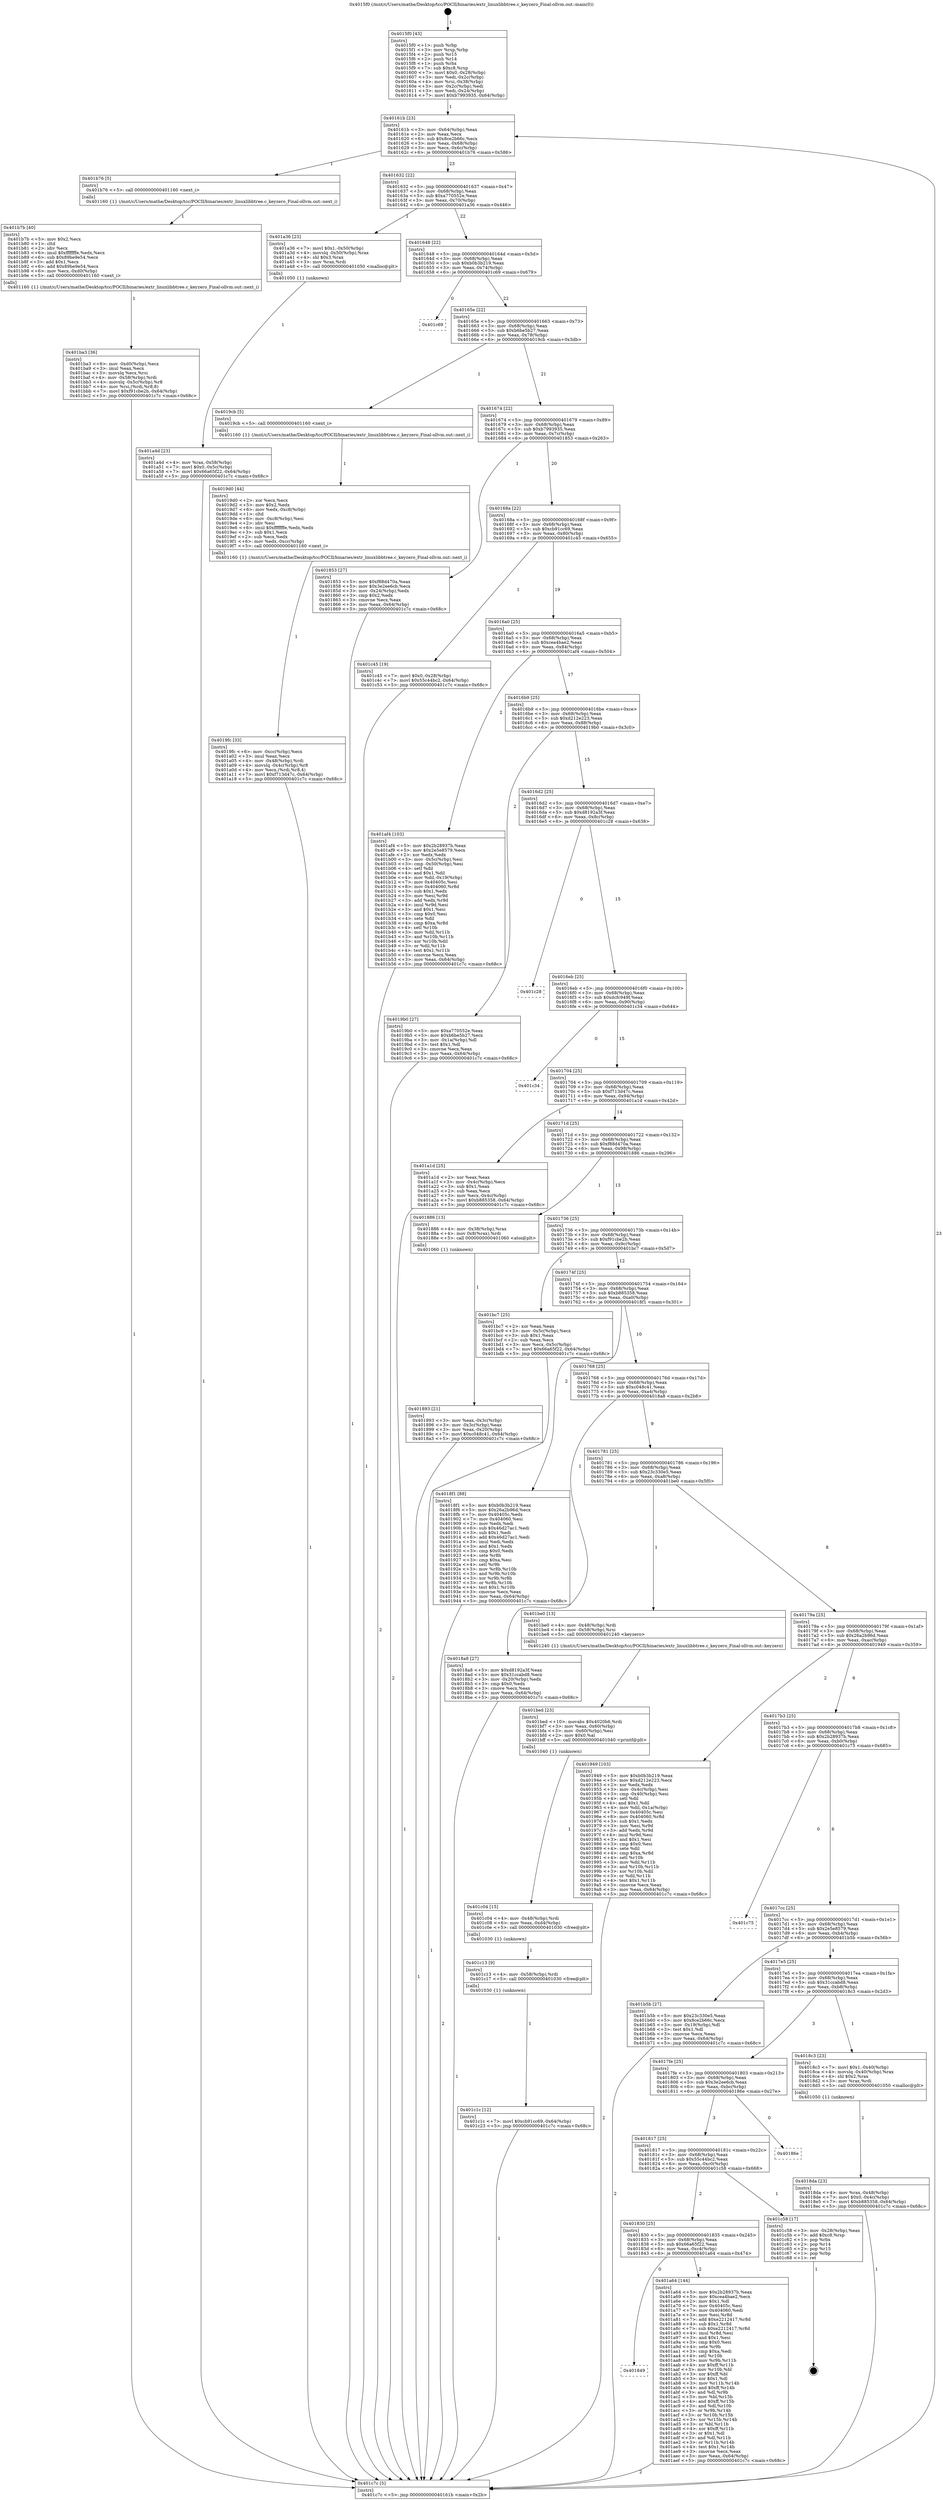 digraph "0x4015f0" {
  label = "0x4015f0 (/mnt/c/Users/mathe/Desktop/tcc/POCII/binaries/extr_linuxlibbtree.c_keyzero_Final-ollvm.out::main(0))"
  labelloc = "t"
  node[shape=record]

  Entry [label="",width=0.3,height=0.3,shape=circle,fillcolor=black,style=filled]
  "0x40161b" [label="{
     0x40161b [23]\l
     | [instrs]\l
     &nbsp;&nbsp;0x40161b \<+3\>: mov -0x64(%rbp),%eax\l
     &nbsp;&nbsp;0x40161e \<+2\>: mov %eax,%ecx\l
     &nbsp;&nbsp;0x401620 \<+6\>: sub $0x8ce2b66c,%ecx\l
     &nbsp;&nbsp;0x401626 \<+3\>: mov %eax,-0x68(%rbp)\l
     &nbsp;&nbsp;0x401629 \<+3\>: mov %ecx,-0x6c(%rbp)\l
     &nbsp;&nbsp;0x40162c \<+6\>: je 0000000000401b76 \<main+0x586\>\l
  }"]
  "0x401b76" [label="{
     0x401b76 [5]\l
     | [instrs]\l
     &nbsp;&nbsp;0x401b76 \<+5\>: call 0000000000401160 \<next_i\>\l
     | [calls]\l
     &nbsp;&nbsp;0x401160 \{1\} (/mnt/c/Users/mathe/Desktop/tcc/POCII/binaries/extr_linuxlibbtree.c_keyzero_Final-ollvm.out::next_i)\l
  }"]
  "0x401632" [label="{
     0x401632 [22]\l
     | [instrs]\l
     &nbsp;&nbsp;0x401632 \<+5\>: jmp 0000000000401637 \<main+0x47\>\l
     &nbsp;&nbsp;0x401637 \<+3\>: mov -0x68(%rbp),%eax\l
     &nbsp;&nbsp;0x40163a \<+5\>: sub $0xa770552e,%eax\l
     &nbsp;&nbsp;0x40163f \<+3\>: mov %eax,-0x70(%rbp)\l
     &nbsp;&nbsp;0x401642 \<+6\>: je 0000000000401a36 \<main+0x446\>\l
  }"]
  Exit [label="",width=0.3,height=0.3,shape=circle,fillcolor=black,style=filled,peripheries=2]
  "0x401a36" [label="{
     0x401a36 [23]\l
     | [instrs]\l
     &nbsp;&nbsp;0x401a36 \<+7\>: movl $0x1,-0x50(%rbp)\l
     &nbsp;&nbsp;0x401a3d \<+4\>: movslq -0x50(%rbp),%rax\l
     &nbsp;&nbsp;0x401a41 \<+4\>: shl $0x3,%rax\l
     &nbsp;&nbsp;0x401a45 \<+3\>: mov %rax,%rdi\l
     &nbsp;&nbsp;0x401a48 \<+5\>: call 0000000000401050 \<malloc@plt\>\l
     | [calls]\l
     &nbsp;&nbsp;0x401050 \{1\} (unknown)\l
  }"]
  "0x401648" [label="{
     0x401648 [22]\l
     | [instrs]\l
     &nbsp;&nbsp;0x401648 \<+5\>: jmp 000000000040164d \<main+0x5d\>\l
     &nbsp;&nbsp;0x40164d \<+3\>: mov -0x68(%rbp),%eax\l
     &nbsp;&nbsp;0x401650 \<+5\>: sub $0xb0b3b219,%eax\l
     &nbsp;&nbsp;0x401655 \<+3\>: mov %eax,-0x74(%rbp)\l
     &nbsp;&nbsp;0x401658 \<+6\>: je 0000000000401c69 \<main+0x679\>\l
  }"]
  "0x401c1c" [label="{
     0x401c1c [12]\l
     | [instrs]\l
     &nbsp;&nbsp;0x401c1c \<+7\>: movl $0xcb91cc69,-0x64(%rbp)\l
     &nbsp;&nbsp;0x401c23 \<+5\>: jmp 0000000000401c7c \<main+0x68c\>\l
  }"]
  "0x401c69" [label="{
     0x401c69\l
  }", style=dashed]
  "0x40165e" [label="{
     0x40165e [22]\l
     | [instrs]\l
     &nbsp;&nbsp;0x40165e \<+5\>: jmp 0000000000401663 \<main+0x73\>\l
     &nbsp;&nbsp;0x401663 \<+3\>: mov -0x68(%rbp),%eax\l
     &nbsp;&nbsp;0x401666 \<+5\>: sub $0xb6be5b27,%eax\l
     &nbsp;&nbsp;0x40166b \<+3\>: mov %eax,-0x78(%rbp)\l
     &nbsp;&nbsp;0x40166e \<+6\>: je 00000000004019cb \<main+0x3db\>\l
  }"]
  "0x401c13" [label="{
     0x401c13 [9]\l
     | [instrs]\l
     &nbsp;&nbsp;0x401c13 \<+4\>: mov -0x58(%rbp),%rdi\l
     &nbsp;&nbsp;0x401c17 \<+5\>: call 0000000000401030 \<free@plt\>\l
     | [calls]\l
     &nbsp;&nbsp;0x401030 \{1\} (unknown)\l
  }"]
  "0x4019cb" [label="{
     0x4019cb [5]\l
     | [instrs]\l
     &nbsp;&nbsp;0x4019cb \<+5\>: call 0000000000401160 \<next_i\>\l
     | [calls]\l
     &nbsp;&nbsp;0x401160 \{1\} (/mnt/c/Users/mathe/Desktop/tcc/POCII/binaries/extr_linuxlibbtree.c_keyzero_Final-ollvm.out::next_i)\l
  }"]
  "0x401674" [label="{
     0x401674 [22]\l
     | [instrs]\l
     &nbsp;&nbsp;0x401674 \<+5\>: jmp 0000000000401679 \<main+0x89\>\l
     &nbsp;&nbsp;0x401679 \<+3\>: mov -0x68(%rbp),%eax\l
     &nbsp;&nbsp;0x40167c \<+5\>: sub $0xb7993935,%eax\l
     &nbsp;&nbsp;0x401681 \<+3\>: mov %eax,-0x7c(%rbp)\l
     &nbsp;&nbsp;0x401684 \<+6\>: je 0000000000401853 \<main+0x263\>\l
  }"]
  "0x401c04" [label="{
     0x401c04 [15]\l
     | [instrs]\l
     &nbsp;&nbsp;0x401c04 \<+4\>: mov -0x48(%rbp),%rdi\l
     &nbsp;&nbsp;0x401c08 \<+6\>: mov %eax,-0xd4(%rbp)\l
     &nbsp;&nbsp;0x401c0e \<+5\>: call 0000000000401030 \<free@plt\>\l
     | [calls]\l
     &nbsp;&nbsp;0x401030 \{1\} (unknown)\l
  }"]
  "0x401853" [label="{
     0x401853 [27]\l
     | [instrs]\l
     &nbsp;&nbsp;0x401853 \<+5\>: mov $0xf88d470a,%eax\l
     &nbsp;&nbsp;0x401858 \<+5\>: mov $0x3e2ee6cb,%ecx\l
     &nbsp;&nbsp;0x40185d \<+3\>: mov -0x24(%rbp),%edx\l
     &nbsp;&nbsp;0x401860 \<+3\>: cmp $0x2,%edx\l
     &nbsp;&nbsp;0x401863 \<+3\>: cmovne %ecx,%eax\l
     &nbsp;&nbsp;0x401866 \<+3\>: mov %eax,-0x64(%rbp)\l
     &nbsp;&nbsp;0x401869 \<+5\>: jmp 0000000000401c7c \<main+0x68c\>\l
  }"]
  "0x40168a" [label="{
     0x40168a [22]\l
     | [instrs]\l
     &nbsp;&nbsp;0x40168a \<+5\>: jmp 000000000040168f \<main+0x9f\>\l
     &nbsp;&nbsp;0x40168f \<+3\>: mov -0x68(%rbp),%eax\l
     &nbsp;&nbsp;0x401692 \<+5\>: sub $0xcb91cc69,%eax\l
     &nbsp;&nbsp;0x401697 \<+3\>: mov %eax,-0x80(%rbp)\l
     &nbsp;&nbsp;0x40169a \<+6\>: je 0000000000401c45 \<main+0x655\>\l
  }"]
  "0x401c7c" [label="{
     0x401c7c [5]\l
     | [instrs]\l
     &nbsp;&nbsp;0x401c7c \<+5\>: jmp 000000000040161b \<main+0x2b\>\l
  }"]
  "0x4015f0" [label="{
     0x4015f0 [43]\l
     | [instrs]\l
     &nbsp;&nbsp;0x4015f0 \<+1\>: push %rbp\l
     &nbsp;&nbsp;0x4015f1 \<+3\>: mov %rsp,%rbp\l
     &nbsp;&nbsp;0x4015f4 \<+2\>: push %r15\l
     &nbsp;&nbsp;0x4015f6 \<+2\>: push %r14\l
     &nbsp;&nbsp;0x4015f8 \<+1\>: push %rbx\l
     &nbsp;&nbsp;0x4015f9 \<+7\>: sub $0xc8,%rsp\l
     &nbsp;&nbsp;0x401600 \<+7\>: movl $0x0,-0x28(%rbp)\l
     &nbsp;&nbsp;0x401607 \<+3\>: mov %edi,-0x2c(%rbp)\l
     &nbsp;&nbsp;0x40160a \<+4\>: mov %rsi,-0x38(%rbp)\l
     &nbsp;&nbsp;0x40160e \<+3\>: mov -0x2c(%rbp),%edi\l
     &nbsp;&nbsp;0x401611 \<+3\>: mov %edi,-0x24(%rbp)\l
     &nbsp;&nbsp;0x401614 \<+7\>: movl $0xb7993935,-0x64(%rbp)\l
  }"]
  "0x401bed" [label="{
     0x401bed [23]\l
     | [instrs]\l
     &nbsp;&nbsp;0x401bed \<+10\>: movabs $0x4020b6,%rdi\l
     &nbsp;&nbsp;0x401bf7 \<+3\>: mov %eax,-0x60(%rbp)\l
     &nbsp;&nbsp;0x401bfa \<+3\>: mov -0x60(%rbp),%esi\l
     &nbsp;&nbsp;0x401bfd \<+2\>: mov $0x0,%al\l
     &nbsp;&nbsp;0x401bff \<+5\>: call 0000000000401040 \<printf@plt\>\l
     | [calls]\l
     &nbsp;&nbsp;0x401040 \{1\} (unknown)\l
  }"]
  "0x401c45" [label="{
     0x401c45 [19]\l
     | [instrs]\l
     &nbsp;&nbsp;0x401c45 \<+7\>: movl $0x0,-0x28(%rbp)\l
     &nbsp;&nbsp;0x401c4c \<+7\>: movl $0x55c44bc2,-0x64(%rbp)\l
     &nbsp;&nbsp;0x401c53 \<+5\>: jmp 0000000000401c7c \<main+0x68c\>\l
  }"]
  "0x4016a0" [label="{
     0x4016a0 [25]\l
     | [instrs]\l
     &nbsp;&nbsp;0x4016a0 \<+5\>: jmp 00000000004016a5 \<main+0xb5\>\l
     &nbsp;&nbsp;0x4016a5 \<+3\>: mov -0x68(%rbp),%eax\l
     &nbsp;&nbsp;0x4016a8 \<+5\>: sub $0xcea4bae2,%eax\l
     &nbsp;&nbsp;0x4016ad \<+6\>: mov %eax,-0x84(%rbp)\l
     &nbsp;&nbsp;0x4016b3 \<+6\>: je 0000000000401af4 \<main+0x504\>\l
  }"]
  "0x401ba3" [label="{
     0x401ba3 [36]\l
     | [instrs]\l
     &nbsp;&nbsp;0x401ba3 \<+6\>: mov -0xd0(%rbp),%ecx\l
     &nbsp;&nbsp;0x401ba9 \<+3\>: imul %eax,%ecx\l
     &nbsp;&nbsp;0x401bac \<+3\>: movslq %ecx,%rsi\l
     &nbsp;&nbsp;0x401baf \<+4\>: mov -0x58(%rbp),%rdi\l
     &nbsp;&nbsp;0x401bb3 \<+4\>: movslq -0x5c(%rbp),%r8\l
     &nbsp;&nbsp;0x401bb7 \<+4\>: mov %rsi,(%rdi,%r8,8)\l
     &nbsp;&nbsp;0x401bbb \<+7\>: movl $0xf91cbe2b,-0x64(%rbp)\l
     &nbsp;&nbsp;0x401bc2 \<+5\>: jmp 0000000000401c7c \<main+0x68c\>\l
  }"]
  "0x401af4" [label="{
     0x401af4 [103]\l
     | [instrs]\l
     &nbsp;&nbsp;0x401af4 \<+5\>: mov $0x2b28937b,%eax\l
     &nbsp;&nbsp;0x401af9 \<+5\>: mov $0x2e5e8579,%ecx\l
     &nbsp;&nbsp;0x401afe \<+2\>: xor %edx,%edx\l
     &nbsp;&nbsp;0x401b00 \<+3\>: mov -0x5c(%rbp),%esi\l
     &nbsp;&nbsp;0x401b03 \<+3\>: cmp -0x50(%rbp),%esi\l
     &nbsp;&nbsp;0x401b06 \<+4\>: setl %dil\l
     &nbsp;&nbsp;0x401b0a \<+4\>: and $0x1,%dil\l
     &nbsp;&nbsp;0x401b0e \<+4\>: mov %dil,-0x19(%rbp)\l
     &nbsp;&nbsp;0x401b12 \<+7\>: mov 0x40405c,%esi\l
     &nbsp;&nbsp;0x401b19 \<+8\>: mov 0x404060,%r8d\l
     &nbsp;&nbsp;0x401b21 \<+3\>: sub $0x1,%edx\l
     &nbsp;&nbsp;0x401b24 \<+3\>: mov %esi,%r9d\l
     &nbsp;&nbsp;0x401b27 \<+3\>: add %edx,%r9d\l
     &nbsp;&nbsp;0x401b2a \<+4\>: imul %r9d,%esi\l
     &nbsp;&nbsp;0x401b2e \<+3\>: and $0x1,%esi\l
     &nbsp;&nbsp;0x401b31 \<+3\>: cmp $0x0,%esi\l
     &nbsp;&nbsp;0x401b34 \<+4\>: sete %dil\l
     &nbsp;&nbsp;0x401b38 \<+4\>: cmp $0xa,%r8d\l
     &nbsp;&nbsp;0x401b3c \<+4\>: setl %r10b\l
     &nbsp;&nbsp;0x401b40 \<+3\>: mov %dil,%r11b\l
     &nbsp;&nbsp;0x401b43 \<+3\>: and %r10b,%r11b\l
     &nbsp;&nbsp;0x401b46 \<+3\>: xor %r10b,%dil\l
     &nbsp;&nbsp;0x401b49 \<+3\>: or %dil,%r11b\l
     &nbsp;&nbsp;0x401b4c \<+4\>: test $0x1,%r11b\l
     &nbsp;&nbsp;0x401b50 \<+3\>: cmovne %ecx,%eax\l
     &nbsp;&nbsp;0x401b53 \<+3\>: mov %eax,-0x64(%rbp)\l
     &nbsp;&nbsp;0x401b56 \<+5\>: jmp 0000000000401c7c \<main+0x68c\>\l
  }"]
  "0x4016b9" [label="{
     0x4016b9 [25]\l
     | [instrs]\l
     &nbsp;&nbsp;0x4016b9 \<+5\>: jmp 00000000004016be \<main+0xce\>\l
     &nbsp;&nbsp;0x4016be \<+3\>: mov -0x68(%rbp),%eax\l
     &nbsp;&nbsp;0x4016c1 \<+5\>: sub $0xd212e223,%eax\l
     &nbsp;&nbsp;0x4016c6 \<+6\>: mov %eax,-0x88(%rbp)\l
     &nbsp;&nbsp;0x4016cc \<+6\>: je 00000000004019b0 \<main+0x3c0\>\l
  }"]
  "0x401b7b" [label="{
     0x401b7b [40]\l
     | [instrs]\l
     &nbsp;&nbsp;0x401b7b \<+5\>: mov $0x2,%ecx\l
     &nbsp;&nbsp;0x401b80 \<+1\>: cltd\l
     &nbsp;&nbsp;0x401b81 \<+2\>: idiv %ecx\l
     &nbsp;&nbsp;0x401b83 \<+6\>: imul $0xfffffffe,%edx,%ecx\l
     &nbsp;&nbsp;0x401b89 \<+6\>: sub $0x89be9e54,%ecx\l
     &nbsp;&nbsp;0x401b8f \<+3\>: add $0x1,%ecx\l
     &nbsp;&nbsp;0x401b92 \<+6\>: add $0x89be9e54,%ecx\l
     &nbsp;&nbsp;0x401b98 \<+6\>: mov %ecx,-0xd0(%rbp)\l
     &nbsp;&nbsp;0x401b9e \<+5\>: call 0000000000401160 \<next_i\>\l
     | [calls]\l
     &nbsp;&nbsp;0x401160 \{1\} (/mnt/c/Users/mathe/Desktop/tcc/POCII/binaries/extr_linuxlibbtree.c_keyzero_Final-ollvm.out::next_i)\l
  }"]
  "0x4019b0" [label="{
     0x4019b0 [27]\l
     | [instrs]\l
     &nbsp;&nbsp;0x4019b0 \<+5\>: mov $0xa770552e,%eax\l
     &nbsp;&nbsp;0x4019b5 \<+5\>: mov $0xb6be5b27,%ecx\l
     &nbsp;&nbsp;0x4019ba \<+3\>: mov -0x1a(%rbp),%dl\l
     &nbsp;&nbsp;0x4019bd \<+3\>: test $0x1,%dl\l
     &nbsp;&nbsp;0x4019c0 \<+3\>: cmovne %ecx,%eax\l
     &nbsp;&nbsp;0x4019c3 \<+3\>: mov %eax,-0x64(%rbp)\l
     &nbsp;&nbsp;0x4019c6 \<+5\>: jmp 0000000000401c7c \<main+0x68c\>\l
  }"]
  "0x4016d2" [label="{
     0x4016d2 [25]\l
     | [instrs]\l
     &nbsp;&nbsp;0x4016d2 \<+5\>: jmp 00000000004016d7 \<main+0xe7\>\l
     &nbsp;&nbsp;0x4016d7 \<+3\>: mov -0x68(%rbp),%eax\l
     &nbsp;&nbsp;0x4016da \<+5\>: sub $0xd8192a3f,%eax\l
     &nbsp;&nbsp;0x4016df \<+6\>: mov %eax,-0x8c(%rbp)\l
     &nbsp;&nbsp;0x4016e5 \<+6\>: je 0000000000401c28 \<main+0x638\>\l
  }"]
  "0x401849" [label="{
     0x401849\l
  }", style=dashed]
  "0x401c28" [label="{
     0x401c28\l
  }", style=dashed]
  "0x4016eb" [label="{
     0x4016eb [25]\l
     | [instrs]\l
     &nbsp;&nbsp;0x4016eb \<+5\>: jmp 00000000004016f0 \<main+0x100\>\l
     &nbsp;&nbsp;0x4016f0 \<+3\>: mov -0x68(%rbp),%eax\l
     &nbsp;&nbsp;0x4016f3 \<+5\>: sub $0xdcfc949f,%eax\l
     &nbsp;&nbsp;0x4016f8 \<+6\>: mov %eax,-0x90(%rbp)\l
     &nbsp;&nbsp;0x4016fe \<+6\>: je 0000000000401c34 \<main+0x644\>\l
  }"]
  "0x401a64" [label="{
     0x401a64 [144]\l
     | [instrs]\l
     &nbsp;&nbsp;0x401a64 \<+5\>: mov $0x2b28937b,%eax\l
     &nbsp;&nbsp;0x401a69 \<+5\>: mov $0xcea4bae2,%ecx\l
     &nbsp;&nbsp;0x401a6e \<+2\>: mov $0x1,%dl\l
     &nbsp;&nbsp;0x401a70 \<+7\>: mov 0x40405c,%esi\l
     &nbsp;&nbsp;0x401a77 \<+7\>: mov 0x404060,%edi\l
     &nbsp;&nbsp;0x401a7e \<+3\>: mov %esi,%r8d\l
     &nbsp;&nbsp;0x401a81 \<+7\>: add $0xe2212417,%r8d\l
     &nbsp;&nbsp;0x401a88 \<+4\>: sub $0x1,%r8d\l
     &nbsp;&nbsp;0x401a8c \<+7\>: sub $0xe2212417,%r8d\l
     &nbsp;&nbsp;0x401a93 \<+4\>: imul %r8d,%esi\l
     &nbsp;&nbsp;0x401a97 \<+3\>: and $0x1,%esi\l
     &nbsp;&nbsp;0x401a9a \<+3\>: cmp $0x0,%esi\l
     &nbsp;&nbsp;0x401a9d \<+4\>: sete %r9b\l
     &nbsp;&nbsp;0x401aa1 \<+3\>: cmp $0xa,%edi\l
     &nbsp;&nbsp;0x401aa4 \<+4\>: setl %r10b\l
     &nbsp;&nbsp;0x401aa8 \<+3\>: mov %r9b,%r11b\l
     &nbsp;&nbsp;0x401aab \<+4\>: xor $0xff,%r11b\l
     &nbsp;&nbsp;0x401aaf \<+3\>: mov %r10b,%bl\l
     &nbsp;&nbsp;0x401ab2 \<+3\>: xor $0xff,%bl\l
     &nbsp;&nbsp;0x401ab5 \<+3\>: xor $0x1,%dl\l
     &nbsp;&nbsp;0x401ab8 \<+3\>: mov %r11b,%r14b\l
     &nbsp;&nbsp;0x401abb \<+4\>: and $0xff,%r14b\l
     &nbsp;&nbsp;0x401abf \<+3\>: and %dl,%r9b\l
     &nbsp;&nbsp;0x401ac2 \<+3\>: mov %bl,%r15b\l
     &nbsp;&nbsp;0x401ac5 \<+4\>: and $0xff,%r15b\l
     &nbsp;&nbsp;0x401ac9 \<+3\>: and %dl,%r10b\l
     &nbsp;&nbsp;0x401acc \<+3\>: or %r9b,%r14b\l
     &nbsp;&nbsp;0x401acf \<+3\>: or %r10b,%r15b\l
     &nbsp;&nbsp;0x401ad2 \<+3\>: xor %r15b,%r14b\l
     &nbsp;&nbsp;0x401ad5 \<+3\>: or %bl,%r11b\l
     &nbsp;&nbsp;0x401ad8 \<+4\>: xor $0xff,%r11b\l
     &nbsp;&nbsp;0x401adc \<+3\>: or $0x1,%dl\l
     &nbsp;&nbsp;0x401adf \<+3\>: and %dl,%r11b\l
     &nbsp;&nbsp;0x401ae2 \<+3\>: or %r11b,%r14b\l
     &nbsp;&nbsp;0x401ae5 \<+4\>: test $0x1,%r14b\l
     &nbsp;&nbsp;0x401ae9 \<+3\>: cmovne %ecx,%eax\l
     &nbsp;&nbsp;0x401aec \<+3\>: mov %eax,-0x64(%rbp)\l
     &nbsp;&nbsp;0x401aef \<+5\>: jmp 0000000000401c7c \<main+0x68c\>\l
  }"]
  "0x401c34" [label="{
     0x401c34\l
  }", style=dashed]
  "0x401704" [label="{
     0x401704 [25]\l
     | [instrs]\l
     &nbsp;&nbsp;0x401704 \<+5\>: jmp 0000000000401709 \<main+0x119\>\l
     &nbsp;&nbsp;0x401709 \<+3\>: mov -0x68(%rbp),%eax\l
     &nbsp;&nbsp;0x40170c \<+5\>: sub $0xf713d47c,%eax\l
     &nbsp;&nbsp;0x401711 \<+6\>: mov %eax,-0x94(%rbp)\l
     &nbsp;&nbsp;0x401717 \<+6\>: je 0000000000401a1d \<main+0x42d\>\l
  }"]
  "0x401830" [label="{
     0x401830 [25]\l
     | [instrs]\l
     &nbsp;&nbsp;0x401830 \<+5\>: jmp 0000000000401835 \<main+0x245\>\l
     &nbsp;&nbsp;0x401835 \<+3\>: mov -0x68(%rbp),%eax\l
     &nbsp;&nbsp;0x401838 \<+5\>: sub $0x66a65f22,%eax\l
     &nbsp;&nbsp;0x40183d \<+6\>: mov %eax,-0xc4(%rbp)\l
     &nbsp;&nbsp;0x401843 \<+6\>: je 0000000000401a64 \<main+0x474\>\l
  }"]
  "0x401a1d" [label="{
     0x401a1d [25]\l
     | [instrs]\l
     &nbsp;&nbsp;0x401a1d \<+2\>: xor %eax,%eax\l
     &nbsp;&nbsp;0x401a1f \<+3\>: mov -0x4c(%rbp),%ecx\l
     &nbsp;&nbsp;0x401a22 \<+3\>: sub $0x1,%eax\l
     &nbsp;&nbsp;0x401a25 \<+2\>: sub %eax,%ecx\l
     &nbsp;&nbsp;0x401a27 \<+3\>: mov %ecx,-0x4c(%rbp)\l
     &nbsp;&nbsp;0x401a2a \<+7\>: movl $0xb885358,-0x64(%rbp)\l
     &nbsp;&nbsp;0x401a31 \<+5\>: jmp 0000000000401c7c \<main+0x68c\>\l
  }"]
  "0x40171d" [label="{
     0x40171d [25]\l
     | [instrs]\l
     &nbsp;&nbsp;0x40171d \<+5\>: jmp 0000000000401722 \<main+0x132\>\l
     &nbsp;&nbsp;0x401722 \<+3\>: mov -0x68(%rbp),%eax\l
     &nbsp;&nbsp;0x401725 \<+5\>: sub $0xf88d470a,%eax\l
     &nbsp;&nbsp;0x40172a \<+6\>: mov %eax,-0x98(%rbp)\l
     &nbsp;&nbsp;0x401730 \<+6\>: je 0000000000401886 \<main+0x296\>\l
  }"]
  "0x401c58" [label="{
     0x401c58 [17]\l
     | [instrs]\l
     &nbsp;&nbsp;0x401c58 \<+3\>: mov -0x28(%rbp),%eax\l
     &nbsp;&nbsp;0x401c5b \<+7\>: add $0xc8,%rsp\l
     &nbsp;&nbsp;0x401c62 \<+1\>: pop %rbx\l
     &nbsp;&nbsp;0x401c63 \<+2\>: pop %r14\l
     &nbsp;&nbsp;0x401c65 \<+2\>: pop %r15\l
     &nbsp;&nbsp;0x401c67 \<+1\>: pop %rbp\l
     &nbsp;&nbsp;0x401c68 \<+1\>: ret\l
  }"]
  "0x401886" [label="{
     0x401886 [13]\l
     | [instrs]\l
     &nbsp;&nbsp;0x401886 \<+4\>: mov -0x38(%rbp),%rax\l
     &nbsp;&nbsp;0x40188a \<+4\>: mov 0x8(%rax),%rdi\l
     &nbsp;&nbsp;0x40188e \<+5\>: call 0000000000401060 \<atoi@plt\>\l
     | [calls]\l
     &nbsp;&nbsp;0x401060 \{1\} (unknown)\l
  }"]
  "0x401736" [label="{
     0x401736 [25]\l
     | [instrs]\l
     &nbsp;&nbsp;0x401736 \<+5\>: jmp 000000000040173b \<main+0x14b\>\l
     &nbsp;&nbsp;0x40173b \<+3\>: mov -0x68(%rbp),%eax\l
     &nbsp;&nbsp;0x40173e \<+5\>: sub $0xf91cbe2b,%eax\l
     &nbsp;&nbsp;0x401743 \<+6\>: mov %eax,-0x9c(%rbp)\l
     &nbsp;&nbsp;0x401749 \<+6\>: je 0000000000401bc7 \<main+0x5d7\>\l
  }"]
  "0x401893" [label="{
     0x401893 [21]\l
     | [instrs]\l
     &nbsp;&nbsp;0x401893 \<+3\>: mov %eax,-0x3c(%rbp)\l
     &nbsp;&nbsp;0x401896 \<+3\>: mov -0x3c(%rbp),%eax\l
     &nbsp;&nbsp;0x401899 \<+3\>: mov %eax,-0x20(%rbp)\l
     &nbsp;&nbsp;0x40189c \<+7\>: movl $0xc048c41,-0x64(%rbp)\l
     &nbsp;&nbsp;0x4018a3 \<+5\>: jmp 0000000000401c7c \<main+0x68c\>\l
  }"]
  "0x401817" [label="{
     0x401817 [25]\l
     | [instrs]\l
     &nbsp;&nbsp;0x401817 \<+5\>: jmp 000000000040181c \<main+0x22c\>\l
     &nbsp;&nbsp;0x40181c \<+3\>: mov -0x68(%rbp),%eax\l
     &nbsp;&nbsp;0x40181f \<+5\>: sub $0x55c44bc2,%eax\l
     &nbsp;&nbsp;0x401824 \<+6\>: mov %eax,-0xc0(%rbp)\l
     &nbsp;&nbsp;0x40182a \<+6\>: je 0000000000401c58 \<main+0x668\>\l
  }"]
  "0x401bc7" [label="{
     0x401bc7 [25]\l
     | [instrs]\l
     &nbsp;&nbsp;0x401bc7 \<+2\>: xor %eax,%eax\l
     &nbsp;&nbsp;0x401bc9 \<+3\>: mov -0x5c(%rbp),%ecx\l
     &nbsp;&nbsp;0x401bcc \<+3\>: sub $0x1,%eax\l
     &nbsp;&nbsp;0x401bcf \<+2\>: sub %eax,%ecx\l
     &nbsp;&nbsp;0x401bd1 \<+3\>: mov %ecx,-0x5c(%rbp)\l
     &nbsp;&nbsp;0x401bd4 \<+7\>: movl $0x66a65f22,-0x64(%rbp)\l
     &nbsp;&nbsp;0x401bdb \<+5\>: jmp 0000000000401c7c \<main+0x68c\>\l
  }"]
  "0x40174f" [label="{
     0x40174f [25]\l
     | [instrs]\l
     &nbsp;&nbsp;0x40174f \<+5\>: jmp 0000000000401754 \<main+0x164\>\l
     &nbsp;&nbsp;0x401754 \<+3\>: mov -0x68(%rbp),%eax\l
     &nbsp;&nbsp;0x401757 \<+5\>: sub $0xb885358,%eax\l
     &nbsp;&nbsp;0x40175c \<+6\>: mov %eax,-0xa0(%rbp)\l
     &nbsp;&nbsp;0x401762 \<+6\>: je 00000000004018f1 \<main+0x301\>\l
  }"]
  "0x40186e" [label="{
     0x40186e\l
  }", style=dashed]
  "0x4018f1" [label="{
     0x4018f1 [88]\l
     | [instrs]\l
     &nbsp;&nbsp;0x4018f1 \<+5\>: mov $0xb0b3b219,%eax\l
     &nbsp;&nbsp;0x4018f6 \<+5\>: mov $0x26a2b96d,%ecx\l
     &nbsp;&nbsp;0x4018fb \<+7\>: mov 0x40405c,%edx\l
     &nbsp;&nbsp;0x401902 \<+7\>: mov 0x404060,%esi\l
     &nbsp;&nbsp;0x401909 \<+2\>: mov %edx,%edi\l
     &nbsp;&nbsp;0x40190b \<+6\>: sub $0x46d27ac1,%edi\l
     &nbsp;&nbsp;0x401911 \<+3\>: sub $0x1,%edi\l
     &nbsp;&nbsp;0x401914 \<+6\>: add $0x46d27ac1,%edi\l
     &nbsp;&nbsp;0x40191a \<+3\>: imul %edi,%edx\l
     &nbsp;&nbsp;0x40191d \<+3\>: and $0x1,%edx\l
     &nbsp;&nbsp;0x401920 \<+3\>: cmp $0x0,%edx\l
     &nbsp;&nbsp;0x401923 \<+4\>: sete %r8b\l
     &nbsp;&nbsp;0x401927 \<+3\>: cmp $0xa,%esi\l
     &nbsp;&nbsp;0x40192a \<+4\>: setl %r9b\l
     &nbsp;&nbsp;0x40192e \<+3\>: mov %r8b,%r10b\l
     &nbsp;&nbsp;0x401931 \<+3\>: and %r9b,%r10b\l
     &nbsp;&nbsp;0x401934 \<+3\>: xor %r9b,%r8b\l
     &nbsp;&nbsp;0x401937 \<+3\>: or %r8b,%r10b\l
     &nbsp;&nbsp;0x40193a \<+4\>: test $0x1,%r10b\l
     &nbsp;&nbsp;0x40193e \<+3\>: cmovne %ecx,%eax\l
     &nbsp;&nbsp;0x401941 \<+3\>: mov %eax,-0x64(%rbp)\l
     &nbsp;&nbsp;0x401944 \<+5\>: jmp 0000000000401c7c \<main+0x68c\>\l
  }"]
  "0x401768" [label="{
     0x401768 [25]\l
     | [instrs]\l
     &nbsp;&nbsp;0x401768 \<+5\>: jmp 000000000040176d \<main+0x17d\>\l
     &nbsp;&nbsp;0x40176d \<+3\>: mov -0x68(%rbp),%eax\l
     &nbsp;&nbsp;0x401770 \<+5\>: sub $0xc048c41,%eax\l
     &nbsp;&nbsp;0x401775 \<+6\>: mov %eax,-0xa4(%rbp)\l
     &nbsp;&nbsp;0x40177b \<+6\>: je 00000000004018a8 \<main+0x2b8\>\l
  }"]
  "0x401a4d" [label="{
     0x401a4d [23]\l
     | [instrs]\l
     &nbsp;&nbsp;0x401a4d \<+4\>: mov %rax,-0x58(%rbp)\l
     &nbsp;&nbsp;0x401a51 \<+7\>: movl $0x0,-0x5c(%rbp)\l
     &nbsp;&nbsp;0x401a58 \<+7\>: movl $0x66a65f22,-0x64(%rbp)\l
     &nbsp;&nbsp;0x401a5f \<+5\>: jmp 0000000000401c7c \<main+0x68c\>\l
  }"]
  "0x4018a8" [label="{
     0x4018a8 [27]\l
     | [instrs]\l
     &nbsp;&nbsp;0x4018a8 \<+5\>: mov $0xd8192a3f,%eax\l
     &nbsp;&nbsp;0x4018ad \<+5\>: mov $0x31ccabd8,%ecx\l
     &nbsp;&nbsp;0x4018b2 \<+3\>: mov -0x20(%rbp),%edx\l
     &nbsp;&nbsp;0x4018b5 \<+3\>: cmp $0x0,%edx\l
     &nbsp;&nbsp;0x4018b8 \<+3\>: cmove %ecx,%eax\l
     &nbsp;&nbsp;0x4018bb \<+3\>: mov %eax,-0x64(%rbp)\l
     &nbsp;&nbsp;0x4018be \<+5\>: jmp 0000000000401c7c \<main+0x68c\>\l
  }"]
  "0x401781" [label="{
     0x401781 [25]\l
     | [instrs]\l
     &nbsp;&nbsp;0x401781 \<+5\>: jmp 0000000000401786 \<main+0x196\>\l
     &nbsp;&nbsp;0x401786 \<+3\>: mov -0x68(%rbp),%eax\l
     &nbsp;&nbsp;0x401789 \<+5\>: sub $0x23c330e5,%eax\l
     &nbsp;&nbsp;0x40178e \<+6\>: mov %eax,-0xa8(%rbp)\l
     &nbsp;&nbsp;0x401794 \<+6\>: je 0000000000401be0 \<main+0x5f0\>\l
  }"]
  "0x4019fc" [label="{
     0x4019fc [33]\l
     | [instrs]\l
     &nbsp;&nbsp;0x4019fc \<+6\>: mov -0xcc(%rbp),%ecx\l
     &nbsp;&nbsp;0x401a02 \<+3\>: imul %eax,%ecx\l
     &nbsp;&nbsp;0x401a05 \<+4\>: mov -0x48(%rbp),%rdi\l
     &nbsp;&nbsp;0x401a09 \<+4\>: movslq -0x4c(%rbp),%r8\l
     &nbsp;&nbsp;0x401a0d \<+4\>: mov %ecx,(%rdi,%r8,4)\l
     &nbsp;&nbsp;0x401a11 \<+7\>: movl $0xf713d47c,-0x64(%rbp)\l
     &nbsp;&nbsp;0x401a18 \<+5\>: jmp 0000000000401c7c \<main+0x68c\>\l
  }"]
  "0x401be0" [label="{
     0x401be0 [13]\l
     | [instrs]\l
     &nbsp;&nbsp;0x401be0 \<+4\>: mov -0x48(%rbp),%rdi\l
     &nbsp;&nbsp;0x401be4 \<+4\>: mov -0x58(%rbp),%rsi\l
     &nbsp;&nbsp;0x401be8 \<+5\>: call 0000000000401240 \<keyzero\>\l
     | [calls]\l
     &nbsp;&nbsp;0x401240 \{1\} (/mnt/c/Users/mathe/Desktop/tcc/POCII/binaries/extr_linuxlibbtree.c_keyzero_Final-ollvm.out::keyzero)\l
  }"]
  "0x40179a" [label="{
     0x40179a [25]\l
     | [instrs]\l
     &nbsp;&nbsp;0x40179a \<+5\>: jmp 000000000040179f \<main+0x1af\>\l
     &nbsp;&nbsp;0x40179f \<+3\>: mov -0x68(%rbp),%eax\l
     &nbsp;&nbsp;0x4017a2 \<+5\>: sub $0x26a2b96d,%eax\l
     &nbsp;&nbsp;0x4017a7 \<+6\>: mov %eax,-0xac(%rbp)\l
     &nbsp;&nbsp;0x4017ad \<+6\>: je 0000000000401949 \<main+0x359\>\l
  }"]
  "0x4019d0" [label="{
     0x4019d0 [44]\l
     | [instrs]\l
     &nbsp;&nbsp;0x4019d0 \<+2\>: xor %ecx,%ecx\l
     &nbsp;&nbsp;0x4019d2 \<+5\>: mov $0x2,%edx\l
     &nbsp;&nbsp;0x4019d7 \<+6\>: mov %edx,-0xc8(%rbp)\l
     &nbsp;&nbsp;0x4019dd \<+1\>: cltd\l
     &nbsp;&nbsp;0x4019de \<+6\>: mov -0xc8(%rbp),%esi\l
     &nbsp;&nbsp;0x4019e4 \<+2\>: idiv %esi\l
     &nbsp;&nbsp;0x4019e6 \<+6\>: imul $0xfffffffe,%edx,%edx\l
     &nbsp;&nbsp;0x4019ec \<+3\>: sub $0x1,%ecx\l
     &nbsp;&nbsp;0x4019ef \<+2\>: sub %ecx,%edx\l
     &nbsp;&nbsp;0x4019f1 \<+6\>: mov %edx,-0xcc(%rbp)\l
     &nbsp;&nbsp;0x4019f7 \<+5\>: call 0000000000401160 \<next_i\>\l
     | [calls]\l
     &nbsp;&nbsp;0x401160 \{1\} (/mnt/c/Users/mathe/Desktop/tcc/POCII/binaries/extr_linuxlibbtree.c_keyzero_Final-ollvm.out::next_i)\l
  }"]
  "0x401949" [label="{
     0x401949 [103]\l
     | [instrs]\l
     &nbsp;&nbsp;0x401949 \<+5\>: mov $0xb0b3b219,%eax\l
     &nbsp;&nbsp;0x40194e \<+5\>: mov $0xd212e223,%ecx\l
     &nbsp;&nbsp;0x401953 \<+2\>: xor %edx,%edx\l
     &nbsp;&nbsp;0x401955 \<+3\>: mov -0x4c(%rbp),%esi\l
     &nbsp;&nbsp;0x401958 \<+3\>: cmp -0x40(%rbp),%esi\l
     &nbsp;&nbsp;0x40195b \<+4\>: setl %dil\l
     &nbsp;&nbsp;0x40195f \<+4\>: and $0x1,%dil\l
     &nbsp;&nbsp;0x401963 \<+4\>: mov %dil,-0x1a(%rbp)\l
     &nbsp;&nbsp;0x401967 \<+7\>: mov 0x40405c,%esi\l
     &nbsp;&nbsp;0x40196e \<+8\>: mov 0x404060,%r8d\l
     &nbsp;&nbsp;0x401976 \<+3\>: sub $0x1,%edx\l
     &nbsp;&nbsp;0x401979 \<+3\>: mov %esi,%r9d\l
     &nbsp;&nbsp;0x40197c \<+3\>: add %edx,%r9d\l
     &nbsp;&nbsp;0x40197f \<+4\>: imul %r9d,%esi\l
     &nbsp;&nbsp;0x401983 \<+3\>: and $0x1,%esi\l
     &nbsp;&nbsp;0x401986 \<+3\>: cmp $0x0,%esi\l
     &nbsp;&nbsp;0x401989 \<+4\>: sete %dil\l
     &nbsp;&nbsp;0x40198d \<+4\>: cmp $0xa,%r8d\l
     &nbsp;&nbsp;0x401991 \<+4\>: setl %r10b\l
     &nbsp;&nbsp;0x401995 \<+3\>: mov %dil,%r11b\l
     &nbsp;&nbsp;0x401998 \<+3\>: and %r10b,%r11b\l
     &nbsp;&nbsp;0x40199b \<+3\>: xor %r10b,%dil\l
     &nbsp;&nbsp;0x40199e \<+3\>: or %dil,%r11b\l
     &nbsp;&nbsp;0x4019a1 \<+4\>: test $0x1,%r11b\l
     &nbsp;&nbsp;0x4019a5 \<+3\>: cmovne %ecx,%eax\l
     &nbsp;&nbsp;0x4019a8 \<+3\>: mov %eax,-0x64(%rbp)\l
     &nbsp;&nbsp;0x4019ab \<+5\>: jmp 0000000000401c7c \<main+0x68c\>\l
  }"]
  "0x4017b3" [label="{
     0x4017b3 [25]\l
     | [instrs]\l
     &nbsp;&nbsp;0x4017b3 \<+5\>: jmp 00000000004017b8 \<main+0x1c8\>\l
     &nbsp;&nbsp;0x4017b8 \<+3\>: mov -0x68(%rbp),%eax\l
     &nbsp;&nbsp;0x4017bb \<+5\>: sub $0x2b28937b,%eax\l
     &nbsp;&nbsp;0x4017c0 \<+6\>: mov %eax,-0xb0(%rbp)\l
     &nbsp;&nbsp;0x4017c6 \<+6\>: je 0000000000401c75 \<main+0x685\>\l
  }"]
  "0x4018da" [label="{
     0x4018da [23]\l
     | [instrs]\l
     &nbsp;&nbsp;0x4018da \<+4\>: mov %rax,-0x48(%rbp)\l
     &nbsp;&nbsp;0x4018de \<+7\>: movl $0x0,-0x4c(%rbp)\l
     &nbsp;&nbsp;0x4018e5 \<+7\>: movl $0xb885358,-0x64(%rbp)\l
     &nbsp;&nbsp;0x4018ec \<+5\>: jmp 0000000000401c7c \<main+0x68c\>\l
  }"]
  "0x401c75" [label="{
     0x401c75\l
  }", style=dashed]
  "0x4017cc" [label="{
     0x4017cc [25]\l
     | [instrs]\l
     &nbsp;&nbsp;0x4017cc \<+5\>: jmp 00000000004017d1 \<main+0x1e1\>\l
     &nbsp;&nbsp;0x4017d1 \<+3\>: mov -0x68(%rbp),%eax\l
     &nbsp;&nbsp;0x4017d4 \<+5\>: sub $0x2e5e8579,%eax\l
     &nbsp;&nbsp;0x4017d9 \<+6\>: mov %eax,-0xb4(%rbp)\l
     &nbsp;&nbsp;0x4017df \<+6\>: je 0000000000401b5b \<main+0x56b\>\l
  }"]
  "0x4017fe" [label="{
     0x4017fe [25]\l
     | [instrs]\l
     &nbsp;&nbsp;0x4017fe \<+5\>: jmp 0000000000401803 \<main+0x213\>\l
     &nbsp;&nbsp;0x401803 \<+3\>: mov -0x68(%rbp),%eax\l
     &nbsp;&nbsp;0x401806 \<+5\>: sub $0x3e2ee6cb,%eax\l
     &nbsp;&nbsp;0x40180b \<+6\>: mov %eax,-0xbc(%rbp)\l
     &nbsp;&nbsp;0x401811 \<+6\>: je 000000000040186e \<main+0x27e\>\l
  }"]
  "0x401b5b" [label="{
     0x401b5b [27]\l
     | [instrs]\l
     &nbsp;&nbsp;0x401b5b \<+5\>: mov $0x23c330e5,%eax\l
     &nbsp;&nbsp;0x401b60 \<+5\>: mov $0x8ce2b66c,%ecx\l
     &nbsp;&nbsp;0x401b65 \<+3\>: mov -0x19(%rbp),%dl\l
     &nbsp;&nbsp;0x401b68 \<+3\>: test $0x1,%dl\l
     &nbsp;&nbsp;0x401b6b \<+3\>: cmovne %ecx,%eax\l
     &nbsp;&nbsp;0x401b6e \<+3\>: mov %eax,-0x64(%rbp)\l
     &nbsp;&nbsp;0x401b71 \<+5\>: jmp 0000000000401c7c \<main+0x68c\>\l
  }"]
  "0x4017e5" [label="{
     0x4017e5 [25]\l
     | [instrs]\l
     &nbsp;&nbsp;0x4017e5 \<+5\>: jmp 00000000004017ea \<main+0x1fa\>\l
     &nbsp;&nbsp;0x4017ea \<+3\>: mov -0x68(%rbp),%eax\l
     &nbsp;&nbsp;0x4017ed \<+5\>: sub $0x31ccabd8,%eax\l
     &nbsp;&nbsp;0x4017f2 \<+6\>: mov %eax,-0xb8(%rbp)\l
     &nbsp;&nbsp;0x4017f8 \<+6\>: je 00000000004018c3 \<main+0x2d3\>\l
  }"]
  "0x4018c3" [label="{
     0x4018c3 [23]\l
     | [instrs]\l
     &nbsp;&nbsp;0x4018c3 \<+7\>: movl $0x1,-0x40(%rbp)\l
     &nbsp;&nbsp;0x4018ca \<+4\>: movslq -0x40(%rbp),%rax\l
     &nbsp;&nbsp;0x4018ce \<+4\>: shl $0x2,%rax\l
     &nbsp;&nbsp;0x4018d2 \<+3\>: mov %rax,%rdi\l
     &nbsp;&nbsp;0x4018d5 \<+5\>: call 0000000000401050 \<malloc@plt\>\l
     | [calls]\l
     &nbsp;&nbsp;0x401050 \{1\} (unknown)\l
  }"]
  Entry -> "0x4015f0" [label=" 1"]
  "0x40161b" -> "0x401b76" [label=" 1"]
  "0x40161b" -> "0x401632" [label=" 23"]
  "0x401c58" -> Exit [label=" 1"]
  "0x401632" -> "0x401a36" [label=" 1"]
  "0x401632" -> "0x401648" [label=" 22"]
  "0x401c45" -> "0x401c7c" [label=" 1"]
  "0x401648" -> "0x401c69" [label=" 0"]
  "0x401648" -> "0x40165e" [label=" 22"]
  "0x401c1c" -> "0x401c7c" [label=" 1"]
  "0x40165e" -> "0x4019cb" [label=" 1"]
  "0x40165e" -> "0x401674" [label=" 21"]
  "0x401c13" -> "0x401c1c" [label=" 1"]
  "0x401674" -> "0x401853" [label=" 1"]
  "0x401674" -> "0x40168a" [label=" 20"]
  "0x401853" -> "0x401c7c" [label=" 1"]
  "0x4015f0" -> "0x40161b" [label=" 1"]
  "0x401c7c" -> "0x40161b" [label=" 23"]
  "0x401c04" -> "0x401c13" [label=" 1"]
  "0x40168a" -> "0x401c45" [label=" 1"]
  "0x40168a" -> "0x4016a0" [label=" 19"]
  "0x401bed" -> "0x401c04" [label=" 1"]
  "0x4016a0" -> "0x401af4" [label=" 2"]
  "0x4016a0" -> "0x4016b9" [label=" 17"]
  "0x401be0" -> "0x401bed" [label=" 1"]
  "0x4016b9" -> "0x4019b0" [label=" 2"]
  "0x4016b9" -> "0x4016d2" [label=" 15"]
  "0x401bc7" -> "0x401c7c" [label=" 1"]
  "0x4016d2" -> "0x401c28" [label=" 0"]
  "0x4016d2" -> "0x4016eb" [label=" 15"]
  "0x401ba3" -> "0x401c7c" [label=" 1"]
  "0x4016eb" -> "0x401c34" [label=" 0"]
  "0x4016eb" -> "0x401704" [label=" 15"]
  "0x401b7b" -> "0x401ba3" [label=" 1"]
  "0x401704" -> "0x401a1d" [label=" 1"]
  "0x401704" -> "0x40171d" [label=" 14"]
  "0x401b5b" -> "0x401c7c" [label=" 2"]
  "0x40171d" -> "0x401886" [label=" 1"]
  "0x40171d" -> "0x401736" [label=" 13"]
  "0x401886" -> "0x401893" [label=" 1"]
  "0x401893" -> "0x401c7c" [label=" 1"]
  "0x401af4" -> "0x401c7c" [label=" 2"]
  "0x401736" -> "0x401bc7" [label=" 1"]
  "0x401736" -> "0x40174f" [label=" 12"]
  "0x401830" -> "0x401849" [label=" 0"]
  "0x40174f" -> "0x4018f1" [label=" 2"]
  "0x40174f" -> "0x401768" [label=" 10"]
  "0x401830" -> "0x401a64" [label=" 2"]
  "0x401768" -> "0x4018a8" [label=" 1"]
  "0x401768" -> "0x401781" [label=" 9"]
  "0x4018a8" -> "0x401c7c" [label=" 1"]
  "0x401817" -> "0x401830" [label=" 2"]
  "0x401781" -> "0x401be0" [label=" 1"]
  "0x401781" -> "0x40179a" [label=" 8"]
  "0x401817" -> "0x401c58" [label=" 1"]
  "0x40179a" -> "0x401949" [label=" 2"]
  "0x40179a" -> "0x4017b3" [label=" 6"]
  "0x401a64" -> "0x401c7c" [label=" 2"]
  "0x4017b3" -> "0x401c75" [label=" 0"]
  "0x4017b3" -> "0x4017cc" [label=" 6"]
  "0x4017fe" -> "0x401817" [label=" 3"]
  "0x4017cc" -> "0x401b5b" [label=" 2"]
  "0x4017cc" -> "0x4017e5" [label=" 4"]
  "0x4017fe" -> "0x40186e" [label=" 0"]
  "0x4017e5" -> "0x4018c3" [label=" 1"]
  "0x4017e5" -> "0x4017fe" [label=" 3"]
  "0x4018c3" -> "0x4018da" [label=" 1"]
  "0x4018da" -> "0x401c7c" [label=" 1"]
  "0x4018f1" -> "0x401c7c" [label=" 2"]
  "0x401949" -> "0x401c7c" [label=" 2"]
  "0x4019b0" -> "0x401c7c" [label=" 2"]
  "0x4019cb" -> "0x4019d0" [label=" 1"]
  "0x4019d0" -> "0x4019fc" [label=" 1"]
  "0x4019fc" -> "0x401c7c" [label=" 1"]
  "0x401a1d" -> "0x401c7c" [label=" 1"]
  "0x401a36" -> "0x401a4d" [label=" 1"]
  "0x401a4d" -> "0x401c7c" [label=" 1"]
  "0x401b76" -> "0x401b7b" [label=" 1"]
}

